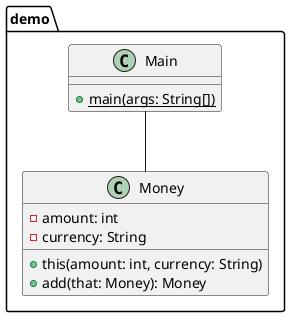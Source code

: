 @startuml
package demo {
    class Money {
        -amount: int
        -currency: String
        + this(amount: int, currency: String)
        + add(that: Money): Money
        }

     class Main {
        + {static} main(args: String[])
        }
        Main -- Money
        }
@enduml